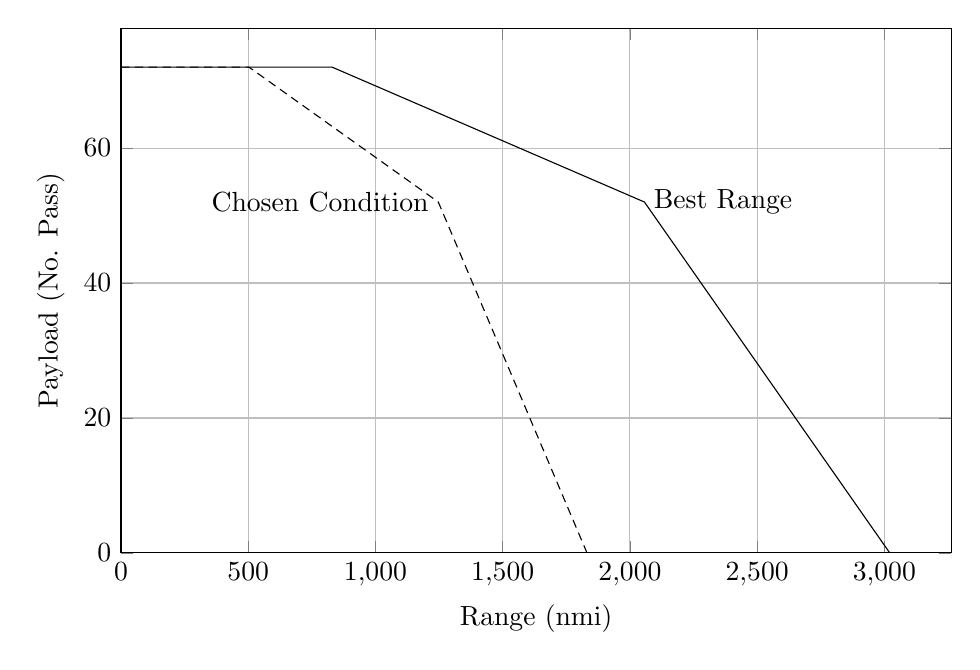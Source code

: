 %PayloadRange_Mach
\begin{tikzpicture}

\begin{axis}[
%width=\figurewidth,
%height=\figureheight,
width=\textwidth,
height=0.68\textwidth,
scaled ticks=false, tick label style={/pgf/number format/fixed},
xmin=0.0,
xmax=3262.704,
xlabel={Range (nmi)},
xmajorgrids,
ymin=0.0,
ymax=77.76,
ylabel={Payload (No. Pass)},
ymajorgrids,
legend style={at={(1.03,0.5)},anchor=west,draw=black,fill=white,legend cell align=left}
]

\addplot [
color=black,
solid
]
table[row sep=crcr]{
0.0	72.0\\
829.155	72.0\\
2056.986	52.0\\
3021.022	0.0\\
}node[right,pos=0.68] {Best Range};

\addplot [
color=black,
densely dashed
]
table[row sep=crcr]{
0.0	72.0\\
502.587	72.0\\
1246.827	52.0\\
1831.171	0.0\\
}node[left,pos=0.68] {Chosen Condition};
\end{axis}
\end{tikzpicture}%
